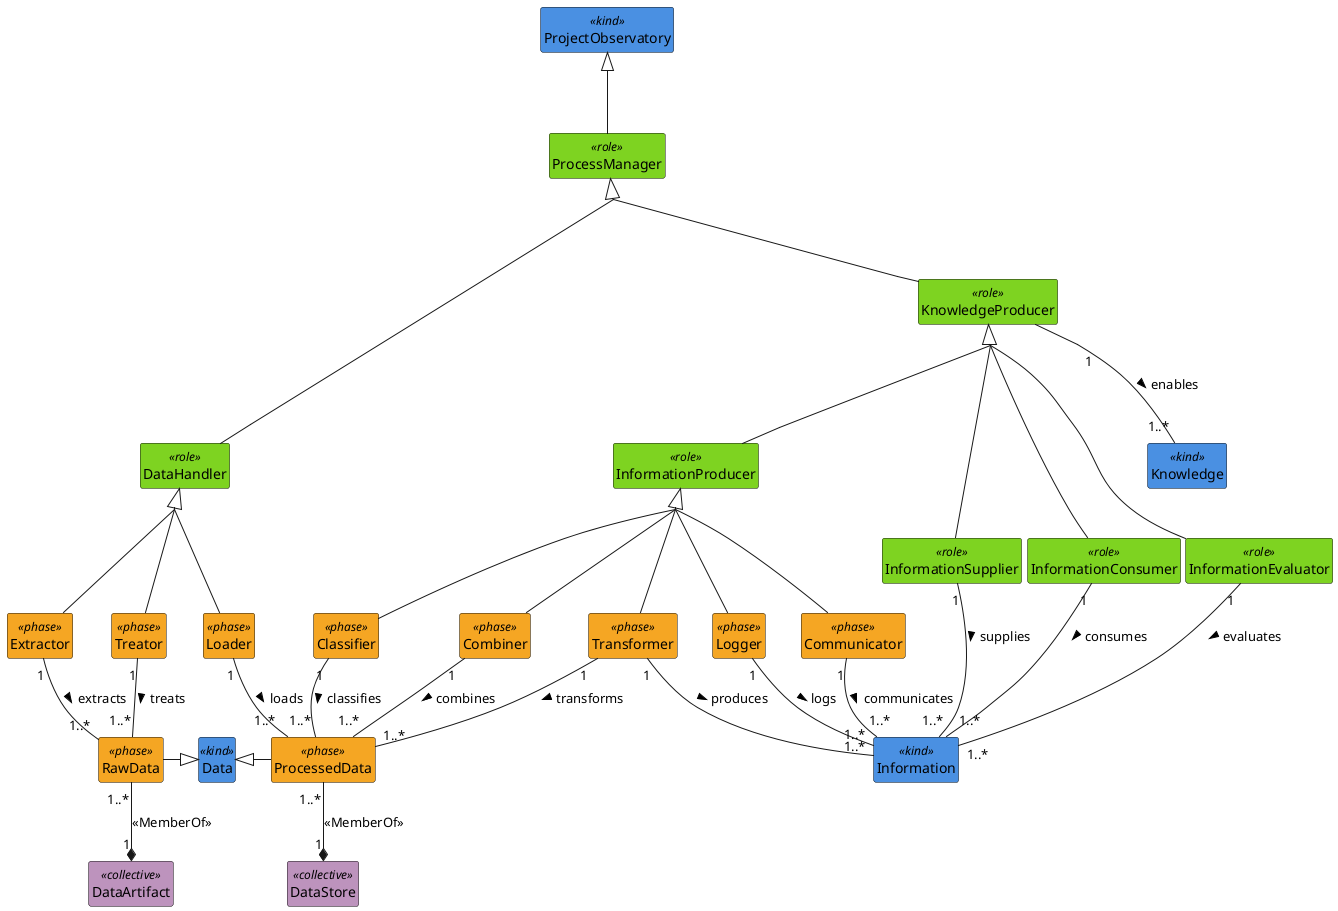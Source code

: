 @startuml DataHandler
skinparam groupInheritance 2
hide <<kind>> circle
hide <<phase>> circle
hide <<role>> circle
hide <<collective>> circle
hide members
hide methods

class ProjectObservatory<<kind>> #4A90E2 {}
class ProcessManager <<role>> #7ED321 {}
class DataHandler <<role>> #7ED321 {}
ProjectObservatory <|-- ProcessManager
ProcessManager <|-- DataHandler

class Extractor <<phase>> #F5A623 {}
class Treator <<phase>> #F5A623 {}
class Loader <<phase>> #F5A623 {}
DataHandler <|-- Extractor
DataHandler <|-- Treator
DataHandler <|-- Loader

class Data <<kind>> #4A90E2 {}
class RawData <<phase>> #F5A623 {}
class DataArtifact <<collective>> #BD93BD {}
class ProcessedData <<phase>> #F5A623 {}
class DataStore <<collective>> #BD93BD {}  
Data <|-left- RawData
DataArtifact "1" *-up- "1..*" RawData : <<MemberOf>>
Data <|-right- ProcessedData
DataStore "1" *-up- "1..*" ProcessedData : <<MemberOf>>
Extractor "1" -- "1..*" RawData : extracts >
Treator "1" -- "1..*" RawData : treats >
Loader "1" -- "1..*" ProcessedData : loads >

class KnowledgeProducer <<role>> #7ED321 {}
ProcessManager <|-- KnowledgeProducer

class InformationProducer <<role>> #7ED321 {}
class Classifier <<phase>> #F5A623 {}
class Combiner <<phase>> #F5A623 {}
class Transformer <<phase>> #F5A623 {}
class Information <<kind>> #4A90E2 {}
class Logger <<phase>> #F5A623 {}
class Communicator <<phase>> #F5A623 {}
KnowledgeProducer <|-- InformationProducer
InformationProducer <|-- Classifier
Classifier "1" -- "1..*" ProcessedData : classifies >
InformationProducer <|-- Combiner
Combiner "1" -- "1..*" ProcessedData : combines >
InformationProducer <|-- Transformer
Transformer "1" -- "1..*" ProcessedData : transforms >
Transformer "1" -- "1..*" Information : produces >
InformationProducer <|-- Logger
Logger "1" -- "1..*" Information : logs >
InformationProducer <|-- Communicator
Communicator "1" -- "1..*" Information : communicates >

class InformationSupplier <<role>> #7ED321 {}
KnowledgeProducer <|-- InformationSupplier
InformationSupplier "1" -- "1..*" Information : supplies >

class InformationConsumer <<role>> #7ED321 {}
KnowledgeProducer <|-- InformationConsumer
InformationConsumer "1" -- "1..*" Information : consumes >

class InformationEvaluator <<role>> #7ED321 {}
KnowledgeProducer <|-- InformationEvaluator
InformationEvaluator "1" -- "1..*" Information : evaluates >

class Knowledge <<kind>> #4A90E2 {}
KnowledgeProducer "1" -- "1..*" Knowledge : enables >

@enduml
